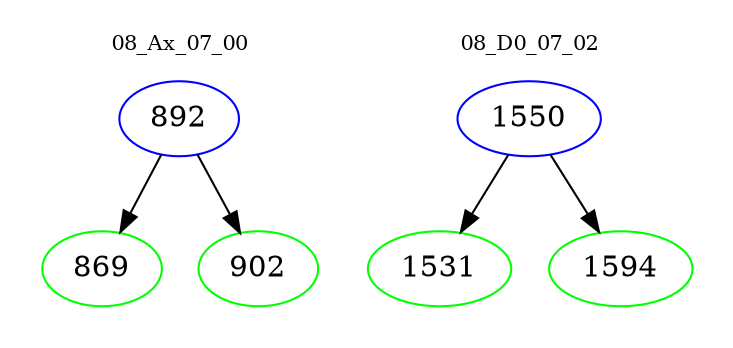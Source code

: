 digraph{
subgraph cluster_0 {
color = white
label = "08_Ax_07_00";
fontsize=10;
T0_892 [label="892", color="blue"]
T0_892 -> T0_869 [color="black"]
T0_869 [label="869", color="green"]
T0_892 -> T0_902 [color="black"]
T0_902 [label="902", color="green"]
}
subgraph cluster_1 {
color = white
label = "08_D0_07_02";
fontsize=10;
T1_1550 [label="1550", color="blue"]
T1_1550 -> T1_1531 [color="black"]
T1_1531 [label="1531", color="green"]
T1_1550 -> T1_1594 [color="black"]
T1_1594 [label="1594", color="green"]
}
}
